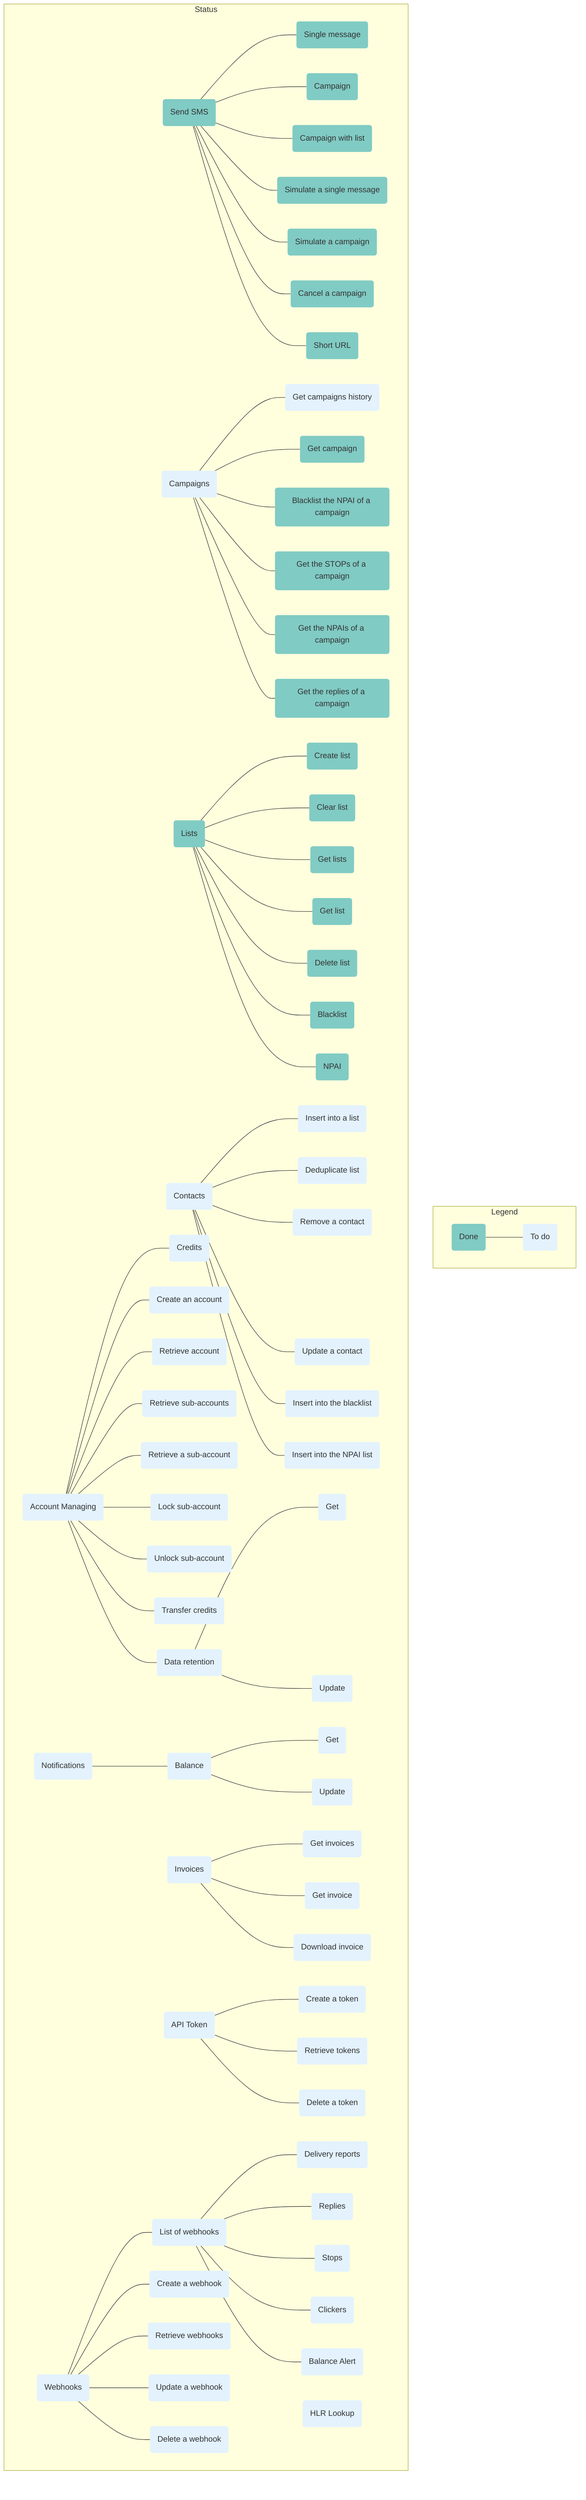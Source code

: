 flowchart BT
    subgraph Legend
        direction LR
        done(Done):::done --- todo(To do):::todo
    end
    subgraph Status
        direction LR
        sendsms(Send SMS):::done --- sendsms1(Single message):::done
        sendsms(Send SMS):::done --- sendsms2(Campaign):::done
        sendsms(Send SMS):::done --- sendsms3(Campaign with list):::done
        sendsms(Send SMS):::done --- sendsms4(Simulate a single message):::done
        sendsms(Send SMS):::done --- sendsms5(Simulate a campaign):::done
        sendsms(Send SMS):::done --- sendsms6(Cancel a campaign):::done
        sendsms(Send SMS):::done --- sendsms7(Short URL):::done
        campaigns(Campaigns):::todo --- campaigns1(Get campaigns history):::todo
        campaigns(Campaigns):::todo --- campaigns2(Get campaign):::done
        campaigns(Campaigns):::todo --- campaigns3(Blacklist the NPAI of a campaign):::done
        campaigns(Campaigns):::todo --- campaigns4(Get the STOPs of a campaign):::done
        campaigns(Campaigns):::todo --- campaigns5(Get the NPAIs of a campaign):::done
        campaigns(Campaigns):::todo --- campaigns6(Get the replies of a campaign):::done
        lists(Lists):::done --- lists1(Create list):::done
        lists(Lists):::done --- lists2(Clear list):::done
        lists(Lists):::done --- lists3(Get lists):::done
        lists(Lists):::done --- lists4(Get list):::done
        lists(Lists):::done --- lists5(Delete list):::done
        lists(Lists):::done --- lists6(Blacklist):::done
        lists(Lists):::done --- lists7(NPAI):::done
        cont(Contacts):::todo --- cont1(Insert into a list):::todo
        cont(Contacts):::todo --- cont2(Deduplicate list):::todo
        cont(Contacts):::todo --- cont3(Remove a contact):::todo
        cont(Contacts):::todo --- cont4(Update a contact):::todo
        cont(Contacts):::todo --- cont5(Insert into the blacklist):::todo
        cont(Contacts):::todo --- cont6(Insert into the NPAI list):::todo
        accmgmt(Account Managing):::todo --- accmgmt1(Credits):::todo
        accmgmt(Account Managing):::todo --- accmgmt2(Create an account):::todo
        accmgmt(Account Managing):::todo --- accmgmt3(Retrieve account):::todo
        accmgmt(Account Managing):::todo --- accmgmt4(Retrieve sub-accounts):::todo
        accmgmt(Account Managing):::todo --- accmgmt5(Retrieve a sub-account):::todo
        accmgmt(Account Managing):::todo --- accmgmt6(Lock sub-account):::todo
        accmgmt(Account Managing):::todo --- accmgmt7(Unlock sub-account):::todo
        accmgmt(Account Managing):::todo --- accmgmt8(Transfer credits):::todo
        accmgmt(Account Managing):::todo --- accmgmt9(Data retention):::todo
        accmgmt9(Data retention):::todo --- dataretentionget(Get):::todo
        accmgmt9(Data retention):::todo --- dataretentionupdate(Update):::todo
        notif(Notifications):::todo --- notif1(Balance):::todo
        notif1(Balance):::todo --- notifget(Get):::todo
        notif1(Balance):::todo --- notifupdate(Update):::todo
        invoices(Invoices):::todo --- invoices1(Get invoices):::todo
        invoices(Invoices):::todo --- invoices2(Get invoice):::todo
        invoices(Invoices):::todo --- invoices3(Download invoice):::todo
        apitoken(API Token):::todo --- apitoken1(Create a token):::todo
        apitoken(API Token):::todo --- apitoken2(Retrieve tokens):::todo
        apitoken(API Token):::todo --- apitoken3(Delete a token):::todo
        hlrlookup(HLR Lookup):::todo
        webhooks(Webhooks):::todo
        webhooks(Webhooks):::todo --- webhooks1(List of webhooks):::todo
        webhooks1(List of webhooks):::todo --- listofwebhooks1(Delivery reports):::todo
        webhooks1(List of webhooks):::todo --- listofwebhooks2(Replies):::todo
        webhooks1(List of webhooks):::todo --- listofwebhooks3(Stops):::todo
        webhooks1(List of webhooks):::todo --- listofwebhooks4(Clickers):::todo
        webhooks1(List of webhooks):::todo --- listofwebhooks5(Balance Alert):::todo
        webhooks(Webhooks):::todo --- webhooks2(Create a webhook):::todo
        webhooks(Webhooks):::todo --- webhooks3(Retrieve webhooks):::todo
        webhooks(Webhooks):::todo --- webhooks4(Update a webhook):::todo
        webhooks(Webhooks):::todo --- webhooks5(Delete a webhook):::todo
    end
    classDef done fill:#80CBC4,stroke-opacity:0;
    classDef todo fill:#E3F2FD,stroke-opacity:0;